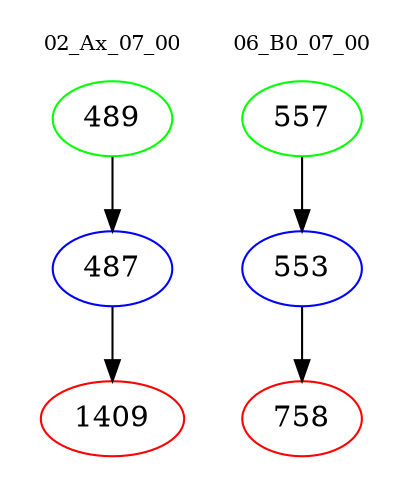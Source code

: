 digraph{
subgraph cluster_0 {
color = white
label = "02_Ax_07_00";
fontsize=10;
T0_489 [label="489", color="green"]
T0_489 -> T0_487 [color="black"]
T0_487 [label="487", color="blue"]
T0_487 -> T0_1409 [color="black"]
T0_1409 [label="1409", color="red"]
}
subgraph cluster_1 {
color = white
label = "06_B0_07_00";
fontsize=10;
T1_557 [label="557", color="green"]
T1_557 -> T1_553 [color="black"]
T1_553 [label="553", color="blue"]
T1_553 -> T1_758 [color="black"]
T1_758 [label="758", color="red"]
}
}

